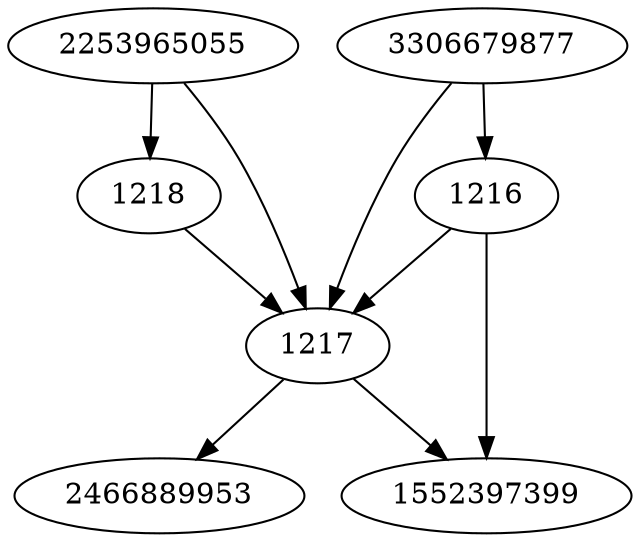 strict digraph  {
1216;
2466889953;
1218;
1217;
3306679877;
1552397399;
2253965055;
1216 -> 1552397399;
1216 -> 1217;
1218 -> 1217;
1217 -> 1552397399;
1217 -> 2466889953;
3306679877 -> 1216;
3306679877 -> 1217;
2253965055 -> 1218;
2253965055 -> 1217;
}
